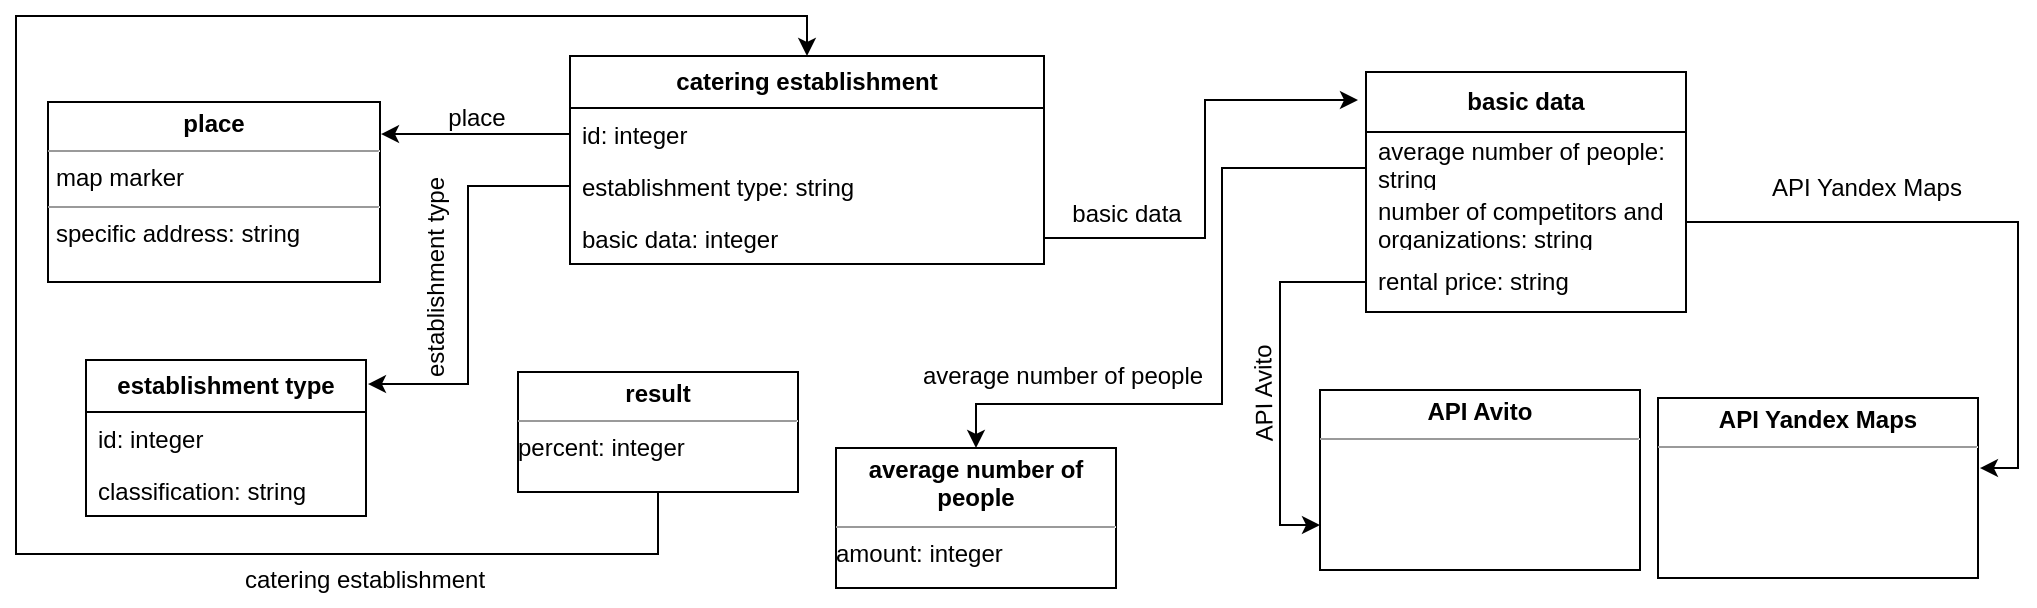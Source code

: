 <mxfile version="21.2.1" type="github">
  <diagram id="C5RBs43oDa-KdzZeNtuy" name="Page-1">
    <mxGraphModel dx="1395" dy="637" grid="0" gridSize="10" guides="1" tooltips="1" connect="1" arrows="1" fold="1" page="1" pageScale="1" pageWidth="827" pageHeight="1169" math="0" shadow="0">
      <root>
        <mxCell id="WIyWlLk6GJQsqaUBKTNV-0" />
        <mxCell id="WIyWlLk6GJQsqaUBKTNV-1" parent="WIyWlLk6GJQsqaUBKTNV-0" />
        <mxCell id="Fsc96dcymznsFBP4TA-y-39" value="&lt;b&gt;catering establishment&lt;/b&gt;" style="swimlane;fontStyle=0;childLayout=stackLayout;horizontal=1;startSize=26;fillColor=none;horizontalStack=0;resizeParent=1;resizeParentMax=0;resizeLast=0;collapsible=1;marginBottom=0;whiteSpace=wrap;html=1;" parent="WIyWlLk6GJQsqaUBKTNV-1" vertex="1">
          <mxGeometry x="502" y="127" width="237" height="104" as="geometry" />
        </mxCell>
        <mxCell id="Fsc96dcymznsFBP4TA-y-40" value="id: integer" style="text;strokeColor=none;fillColor=none;align=left;verticalAlign=top;spacingLeft=4;spacingRight=4;overflow=hidden;rotatable=0;points=[[0,0.5],[1,0.5]];portConstraint=eastwest;whiteSpace=wrap;html=1;" parent="Fsc96dcymznsFBP4TA-y-39" vertex="1">
          <mxGeometry y="26" width="237" height="26" as="geometry" />
        </mxCell>
        <mxCell id="Fsc96dcymznsFBP4TA-y-41" value="&lt;span style=&quot;border-color: var(--border-color); text-align: center;&quot;&gt;establishment type: string&lt;/span&gt;" style="text;strokeColor=none;fillColor=none;align=left;verticalAlign=top;spacingLeft=4;spacingRight=4;overflow=hidden;rotatable=0;points=[[0,0.5],[1,0.5]];portConstraint=eastwest;whiteSpace=wrap;html=1;" parent="Fsc96dcymznsFBP4TA-y-39" vertex="1">
          <mxGeometry y="52" width="237" height="26" as="geometry" />
        </mxCell>
        <mxCell id="Fsc96dcymznsFBP4TA-y-42" value="basic data: integer" style="text;strokeColor=none;fillColor=none;align=left;verticalAlign=top;spacingLeft=4;spacingRight=4;overflow=hidden;rotatable=0;points=[[0,0.5],[1,0.5]];portConstraint=eastwest;whiteSpace=wrap;html=1;" parent="Fsc96dcymznsFBP4TA-y-39" vertex="1">
          <mxGeometry y="78" width="237" height="26" as="geometry" />
        </mxCell>
        <mxCell id="Fsc96dcymznsFBP4TA-y-43" value="&lt;b&gt;establishment type&lt;/b&gt;" style="swimlane;fontStyle=0;childLayout=stackLayout;horizontal=1;startSize=26;fillColor=none;horizontalStack=0;resizeParent=1;resizeParentMax=0;resizeLast=0;collapsible=1;marginBottom=0;whiteSpace=wrap;html=1;" parent="WIyWlLk6GJQsqaUBKTNV-1" vertex="1">
          <mxGeometry x="260" y="279" width="140" height="78" as="geometry" />
        </mxCell>
        <mxCell id="Fsc96dcymznsFBP4TA-y-44" value="id: integer" style="text;strokeColor=none;fillColor=none;align=left;verticalAlign=top;spacingLeft=4;spacingRight=4;overflow=hidden;rotatable=0;points=[[0,0.5],[1,0.5]];portConstraint=eastwest;whiteSpace=wrap;html=1;" parent="Fsc96dcymznsFBP4TA-y-43" vertex="1">
          <mxGeometry y="26" width="140" height="26" as="geometry" />
        </mxCell>
        <mxCell id="Fsc96dcymznsFBP4TA-y-45" value="classification: string" style="text;strokeColor=none;fillColor=none;align=left;verticalAlign=top;spacingLeft=4;spacingRight=4;overflow=hidden;rotatable=0;points=[[0,0.5],[1,0.5]];portConstraint=eastwest;whiteSpace=wrap;html=1;" parent="Fsc96dcymznsFBP4TA-y-43" vertex="1">
          <mxGeometry y="52" width="140" height="26" as="geometry" />
        </mxCell>
        <mxCell id="Fsc96dcymznsFBP4TA-y-47" value="&lt;b&gt;basic data&lt;/b&gt;" style="swimlane;fontStyle=0;childLayout=stackLayout;horizontal=1;startSize=30;horizontalStack=0;resizeParent=1;resizeParentMax=0;resizeLast=0;collapsible=1;marginBottom=0;whiteSpace=wrap;html=1;" parent="WIyWlLk6GJQsqaUBKTNV-1" vertex="1">
          <mxGeometry x="900" y="135" width="160" height="120" as="geometry" />
        </mxCell>
        <mxCell id="Fsc96dcymznsFBP4TA-y-48" value="average number of people: string" style="text;strokeColor=none;fillColor=none;align=left;verticalAlign=middle;spacingLeft=4;spacingRight=4;overflow=hidden;points=[[0,0.5],[1,0.5]];portConstraint=eastwest;rotatable=0;whiteSpace=wrap;html=1;" parent="Fsc96dcymznsFBP4TA-y-47" vertex="1">
          <mxGeometry y="30" width="160" height="30" as="geometry" />
        </mxCell>
        <mxCell id="Fsc96dcymznsFBP4TA-y-49" value="number of competitors and organizations: string" style="text;strokeColor=none;fillColor=none;align=left;verticalAlign=middle;spacingLeft=4;spacingRight=4;overflow=hidden;points=[[0,0.5],[1,0.5]];portConstraint=eastwest;rotatable=0;whiteSpace=wrap;html=1;" parent="Fsc96dcymznsFBP4TA-y-47" vertex="1">
          <mxGeometry y="60" width="160" height="30" as="geometry" />
        </mxCell>
        <mxCell id="Fsc96dcymznsFBP4TA-y-50" value="rental price: string" style="text;strokeColor=none;fillColor=none;align=left;verticalAlign=middle;spacingLeft=4;spacingRight=4;overflow=hidden;points=[[0,0.5],[1,0.5]];portConstraint=eastwest;rotatable=0;whiteSpace=wrap;html=1;" parent="Fsc96dcymznsFBP4TA-y-47" vertex="1">
          <mxGeometry y="90" width="160" height="30" as="geometry" />
        </mxCell>
        <mxCell id="Fsc96dcymznsFBP4TA-y-56" value="&lt;p style=&quot;margin:0px;margin-top:4px;text-align:center;&quot;&gt;&lt;b&gt;place&lt;/b&gt;&lt;br&gt;&lt;/p&gt;&lt;hr size=&quot;1&quot;&gt;&lt;p style=&quot;margin:0px;margin-left:4px;&quot;&gt;map marker&lt;br&gt;&lt;/p&gt;&lt;hr size=&quot;1&quot;&gt;&lt;p style=&quot;margin:0px;margin-left:4px;&quot;&gt;specific address: string&lt;/p&gt;" style="verticalAlign=top;align=left;overflow=fill;fontSize=12;fontFamily=Helvetica;html=1;whiteSpace=wrap;" parent="WIyWlLk6GJQsqaUBKTNV-1" vertex="1">
          <mxGeometry x="241" y="150" width="166" height="90" as="geometry" />
        </mxCell>
        <mxCell id="Fsc96dcymznsFBP4TA-y-58" style="edgeStyle=orthogonalEdgeStyle;rounded=0;orthogonalLoop=1;jettySize=auto;html=1;exitX=0;exitY=0.5;exitDx=0;exitDy=0;entryX=1.007;entryY=0.154;entryDx=0;entryDy=0;entryPerimeter=0;" parent="WIyWlLk6GJQsqaUBKTNV-1" source="Fsc96dcymznsFBP4TA-y-41" target="Fsc96dcymznsFBP4TA-y-43" edge="1">
          <mxGeometry relative="1" as="geometry" />
        </mxCell>
        <mxCell id="Fsc96dcymznsFBP4TA-y-59" style="edgeStyle=orthogonalEdgeStyle;rounded=0;orthogonalLoop=1;jettySize=auto;html=1;entryX=-0.025;entryY=0.117;entryDx=0;entryDy=0;entryPerimeter=0;" parent="WIyWlLk6GJQsqaUBKTNV-1" source="Fsc96dcymznsFBP4TA-y-42" target="Fsc96dcymznsFBP4TA-y-47" edge="1">
          <mxGeometry relative="1" as="geometry" />
        </mxCell>
        <mxCell id="Fsc96dcymznsFBP4TA-y-60" value="&lt;p style=&quot;margin:0px;margin-top:4px;text-align:center;&quot;&gt;&lt;b&gt;API Avito&lt;/b&gt;&lt;/p&gt;&lt;hr size=&quot;1&quot;&gt;&lt;p style=&quot;margin:0px;margin-left:4px;&quot;&gt;&lt;br&gt;&lt;/p&gt;" style="verticalAlign=top;align=left;overflow=fill;fontSize=12;fontFamily=Helvetica;html=1;whiteSpace=wrap;" parent="WIyWlLk6GJQsqaUBKTNV-1" vertex="1">
          <mxGeometry x="877" y="294" width="160" height="90" as="geometry" />
        </mxCell>
        <mxCell id="Fsc96dcymznsFBP4TA-y-61" value="&lt;p style=&quot;margin:0px;margin-top:4px;text-align:center;&quot;&gt;&lt;b&gt;average number of people&lt;/b&gt;&lt;br&gt;&lt;/p&gt;&lt;hr size=&quot;1&quot;&gt;&lt;div style=&quot;height:2px;&quot;&gt;amount: integer&lt;/div&gt;" style="verticalAlign=top;align=left;overflow=fill;fontSize=12;fontFamily=Helvetica;html=1;whiteSpace=wrap;" parent="WIyWlLk6GJQsqaUBKTNV-1" vertex="1">
          <mxGeometry x="635" y="323" width="140" height="70" as="geometry" />
        </mxCell>
        <mxCell id="Fsc96dcymznsFBP4TA-y-62" style="edgeStyle=orthogonalEdgeStyle;rounded=0;orthogonalLoop=1;jettySize=auto;html=1;exitX=0;exitY=0.5;exitDx=0;exitDy=0;entryX=0.5;entryY=0;entryDx=0;entryDy=0;" parent="WIyWlLk6GJQsqaUBKTNV-1" source="Fsc96dcymznsFBP4TA-y-48" target="Fsc96dcymznsFBP4TA-y-61" edge="1">
          <mxGeometry relative="1" as="geometry">
            <Array as="points">
              <mxPoint x="900" y="183" />
              <mxPoint x="828" y="183" />
              <mxPoint x="828" y="301" />
              <mxPoint x="705" y="301" />
            </Array>
          </mxGeometry>
        </mxCell>
        <mxCell id="Fsc96dcymznsFBP4TA-y-63" style="edgeStyle=orthogonalEdgeStyle;rounded=0;orthogonalLoop=1;jettySize=auto;html=1;exitX=1;exitY=0.5;exitDx=0;exitDy=0;entryX=1.006;entryY=0.389;entryDx=0;entryDy=0;entryPerimeter=0;" parent="WIyWlLk6GJQsqaUBKTNV-1" source="Fsc96dcymznsFBP4TA-y-49" target="WNACwVLrM6h2fFYBnTMd-2" edge="1">
          <mxGeometry relative="1" as="geometry" />
        </mxCell>
        <mxCell id="Fsc96dcymznsFBP4TA-y-72" style="edgeStyle=orthogonalEdgeStyle;rounded=0;orthogonalLoop=1;jettySize=auto;html=1;exitX=0;exitY=0.5;exitDx=0;exitDy=0;entryX=0;entryY=0.75;entryDx=0;entryDy=0;" parent="WIyWlLk6GJQsqaUBKTNV-1" source="Fsc96dcymznsFBP4TA-y-50" target="Fsc96dcymznsFBP4TA-y-60" edge="1">
          <mxGeometry relative="1" as="geometry" />
        </mxCell>
        <mxCell id="Fsc96dcymznsFBP4TA-y-76" style="edgeStyle=orthogonalEdgeStyle;rounded=0;orthogonalLoop=1;jettySize=auto;html=1;entryX=1.003;entryY=0.178;entryDx=0;entryDy=0;entryPerimeter=0;" parent="WIyWlLk6GJQsqaUBKTNV-1" source="Fsc96dcymznsFBP4TA-y-40" target="Fsc96dcymznsFBP4TA-y-56" edge="1">
          <mxGeometry relative="1" as="geometry" />
        </mxCell>
        <mxCell id="WNACwVLrM6h2fFYBnTMd-3" style="edgeStyle=orthogonalEdgeStyle;rounded=0;orthogonalLoop=1;jettySize=auto;html=1;entryX=0.5;entryY=0;entryDx=0;entryDy=0;exitX=0.5;exitY=1;exitDx=0;exitDy=0;" parent="WIyWlLk6GJQsqaUBKTNV-1" source="WNACwVLrM6h2fFYBnTMd-0" target="Fsc96dcymznsFBP4TA-y-39" edge="1">
          <mxGeometry relative="1" as="geometry">
            <mxPoint x="508" y="376" as="sourcePoint" />
            <Array as="points">
              <mxPoint x="546" y="376" />
              <mxPoint x="225" y="376" />
              <mxPoint x="225" y="107" />
              <mxPoint x="621" y="107" />
            </Array>
          </mxGeometry>
        </mxCell>
        <mxCell id="WNACwVLrM6h2fFYBnTMd-0" value="&lt;p style=&quot;margin:0px;margin-top:4px;text-align:center;&quot;&gt;&lt;b&gt;result&lt;/b&gt;&lt;/p&gt;&lt;hr size=&quot;1&quot;&gt;&lt;div style=&quot;height:2px;&quot;&gt;percent: integer&lt;/div&gt;" style="verticalAlign=top;align=left;overflow=fill;fontSize=12;fontFamily=Helvetica;html=1;whiteSpace=wrap;" parent="WIyWlLk6GJQsqaUBKTNV-1" vertex="1">
          <mxGeometry x="476" y="285" width="140" height="60" as="geometry" />
        </mxCell>
        <mxCell id="WNACwVLrM6h2fFYBnTMd-2" value="&lt;p style=&quot;margin:0px;margin-top:4px;text-align:center;&quot;&gt;&lt;b&gt;API Yandex Maps&lt;/b&gt;&lt;/p&gt;&lt;hr size=&quot;1&quot;&gt;&lt;p style=&quot;margin:0px;margin-left:4px;&quot;&gt;&lt;br&gt;&lt;/p&gt;" style="verticalAlign=top;align=left;overflow=fill;fontSize=12;fontFamily=Helvetica;html=1;whiteSpace=wrap;" parent="WIyWlLk6GJQsqaUBKTNV-1" vertex="1">
          <mxGeometry x="1046" y="298" width="160" height="90" as="geometry" />
        </mxCell>
        <mxCell id="wToVUNFmhDhyvm7sMGRM-0" value="catering establishment" style="text;html=1;align=center;verticalAlign=middle;resizable=0;points=[];autosize=1;strokeColor=none;fillColor=none;" vertex="1" parent="WIyWlLk6GJQsqaUBKTNV-1">
          <mxGeometry x="330" y="376" width="138" height="26" as="geometry" />
        </mxCell>
        <mxCell id="wToVUNFmhDhyvm7sMGRM-1" value="place" style="text;html=1;align=center;verticalAlign=middle;resizable=0;points=[];autosize=1;strokeColor=none;fillColor=none;" vertex="1" parent="WIyWlLk6GJQsqaUBKTNV-1">
          <mxGeometry x="431" y="145" width="47" height="26" as="geometry" />
        </mxCell>
        <mxCell id="wToVUNFmhDhyvm7sMGRM-2" value="establishment type" style="text;html=1;align=center;verticalAlign=middle;resizable=0;points=[];autosize=1;strokeColor=none;fillColor=none;rotation=-90;" vertex="1" parent="WIyWlLk6GJQsqaUBKTNV-1">
          <mxGeometry x="376" y="225" width="118" height="26" as="geometry" />
        </mxCell>
        <mxCell id="wToVUNFmhDhyvm7sMGRM-3" value="average number of people" style="text;html=1;align=center;verticalAlign=middle;resizable=0;points=[];autosize=1;strokeColor=none;fillColor=none;" vertex="1" parent="WIyWlLk6GJQsqaUBKTNV-1">
          <mxGeometry x="669" y="274" width="158" height="26" as="geometry" />
        </mxCell>
        <mxCell id="wToVUNFmhDhyvm7sMGRM-4" value="API Avito" style="text;html=1;align=center;verticalAlign=middle;resizable=0;points=[];autosize=1;strokeColor=none;fillColor=none;rotation=-91;" vertex="1" parent="WIyWlLk6GJQsqaUBKTNV-1">
          <mxGeometry x="816" y="283" width="66" height="26" as="geometry" />
        </mxCell>
        <mxCell id="wToVUNFmhDhyvm7sMGRM-5" value="API Yandex Maps" style="text;html=1;align=center;verticalAlign=middle;resizable=0;points=[];autosize=1;strokeColor=none;fillColor=none;" vertex="1" parent="WIyWlLk6GJQsqaUBKTNV-1">
          <mxGeometry x="1093" y="180" width="113" height="26" as="geometry" />
        </mxCell>
        <mxCell id="wToVUNFmhDhyvm7sMGRM-6" value="basic data" style="text;html=1;align=center;verticalAlign=middle;resizable=0;points=[];autosize=1;strokeColor=none;fillColor=none;" vertex="1" parent="WIyWlLk6GJQsqaUBKTNV-1">
          <mxGeometry x="743" y="193" width="73" height="26" as="geometry" />
        </mxCell>
      </root>
    </mxGraphModel>
  </diagram>
</mxfile>
